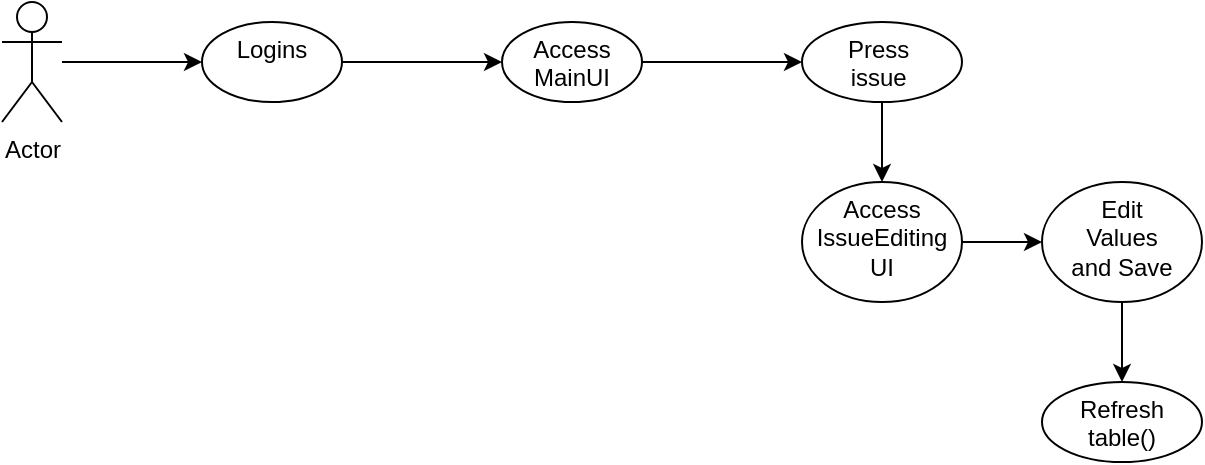 <mxfile version="24.4.13" type="device">
  <diagram name="페이지-1" id="OMFwIMUGjbaWBI-Hc2kO">
    <mxGraphModel dx="712" dy="820" grid="1" gridSize="10" guides="1" tooltips="1" connect="1" arrows="1" fold="1" page="1" pageScale="1" pageWidth="827" pageHeight="1169" math="0" shadow="0">
      <root>
        <mxCell id="0" />
        <mxCell id="1" parent="0" />
        <mxCell id="yvwCRGg2z9xxAc4UsZOk-3" value="" style="edgeStyle=orthogonalEdgeStyle;rounded=0;orthogonalLoop=1;jettySize=auto;html=1;" parent="1" source="yvwCRGg2z9xxAc4UsZOk-1" target="yvwCRGg2z9xxAc4UsZOk-2" edge="1">
          <mxGeometry relative="1" as="geometry" />
        </mxCell>
        <mxCell id="yvwCRGg2z9xxAc4UsZOk-1" value="Actor" style="shape=umlActor;verticalLabelPosition=bottom;verticalAlign=top;html=1;outlineConnect=0;" parent="1" vertex="1">
          <mxGeometry x="80" y="120" width="30" height="60" as="geometry" />
        </mxCell>
        <mxCell id="yvwCRGg2z9xxAc4UsZOk-5" value="" style="edgeStyle=orthogonalEdgeStyle;rounded=0;orthogonalLoop=1;jettySize=auto;html=1;" parent="1" source="yvwCRGg2z9xxAc4UsZOk-2" target="yvwCRGg2z9xxAc4UsZOk-4" edge="1">
          <mxGeometry relative="1" as="geometry" />
        </mxCell>
        <mxCell id="yvwCRGg2z9xxAc4UsZOk-2" value="Logins" style="ellipse;whiteSpace=wrap;html=1;verticalAlign=top;" parent="1" vertex="1">
          <mxGeometry x="180" y="130" width="70" height="40" as="geometry" />
        </mxCell>
        <mxCell id="yvwCRGg2z9xxAc4UsZOk-27" value="" style="edgeStyle=orthogonalEdgeStyle;rounded=0;orthogonalLoop=1;jettySize=auto;html=1;" parent="1" source="yvwCRGg2z9xxAc4UsZOk-4" target="yvwCRGg2z9xxAc4UsZOk-26" edge="1">
          <mxGeometry relative="1" as="geometry" />
        </mxCell>
        <mxCell id="yvwCRGg2z9xxAc4UsZOk-4" value="Access&lt;br&gt;MainUI" style="ellipse;whiteSpace=wrap;html=1;verticalAlign=top;" parent="1" vertex="1">
          <mxGeometry x="330" y="130" width="70" height="40" as="geometry" />
        </mxCell>
        <mxCell id="yvwCRGg2z9xxAc4UsZOk-29" value="" style="edgeStyle=orthogonalEdgeStyle;rounded=0;orthogonalLoop=1;jettySize=auto;html=1;" parent="1" source="yvwCRGg2z9xxAc4UsZOk-26" target="yvwCRGg2z9xxAc4UsZOk-28" edge="1">
          <mxGeometry relative="1" as="geometry" />
        </mxCell>
        <mxCell id="yvwCRGg2z9xxAc4UsZOk-26" value="Press&amp;nbsp;&lt;div&gt;issue&amp;nbsp;&lt;/div&gt;" style="ellipse;whiteSpace=wrap;html=1;verticalAlign=top;" parent="1" vertex="1">
          <mxGeometry x="480" y="130" width="80" height="40" as="geometry" />
        </mxCell>
        <mxCell id="yvwCRGg2z9xxAc4UsZOk-31" value="" style="edgeStyle=orthogonalEdgeStyle;rounded=0;orthogonalLoop=1;jettySize=auto;html=1;" parent="1" source="yvwCRGg2z9xxAc4UsZOk-28" target="yvwCRGg2z9xxAc4UsZOk-30" edge="1">
          <mxGeometry relative="1" as="geometry" />
        </mxCell>
        <mxCell id="yvwCRGg2z9xxAc4UsZOk-28" value="Access&lt;br&gt;IssueEditing UI" style="ellipse;whiteSpace=wrap;html=1;verticalAlign=top;" parent="1" vertex="1">
          <mxGeometry x="480" y="210" width="80" height="60" as="geometry" />
        </mxCell>
        <mxCell id="yvwCRGg2z9xxAc4UsZOk-33" value="" style="edgeStyle=orthogonalEdgeStyle;rounded=0;orthogonalLoop=1;jettySize=auto;html=1;" parent="1" source="yvwCRGg2z9xxAc4UsZOk-30" target="yvwCRGg2z9xxAc4UsZOk-32" edge="1">
          <mxGeometry relative="1" as="geometry" />
        </mxCell>
        <mxCell id="yvwCRGg2z9xxAc4UsZOk-30" value="Edit&lt;div&gt;Values&lt;/div&gt;&lt;div&gt;and Save&lt;/div&gt;" style="ellipse;whiteSpace=wrap;html=1;verticalAlign=top;" parent="1" vertex="1">
          <mxGeometry x="600" y="210" width="80" height="60" as="geometry" />
        </mxCell>
        <mxCell id="yvwCRGg2z9xxAc4UsZOk-32" value="Refresh&lt;br&gt;table()" style="ellipse;whiteSpace=wrap;html=1;verticalAlign=top;" parent="1" vertex="1">
          <mxGeometry x="600" y="310" width="80" height="40" as="geometry" />
        </mxCell>
      </root>
    </mxGraphModel>
  </diagram>
</mxfile>
